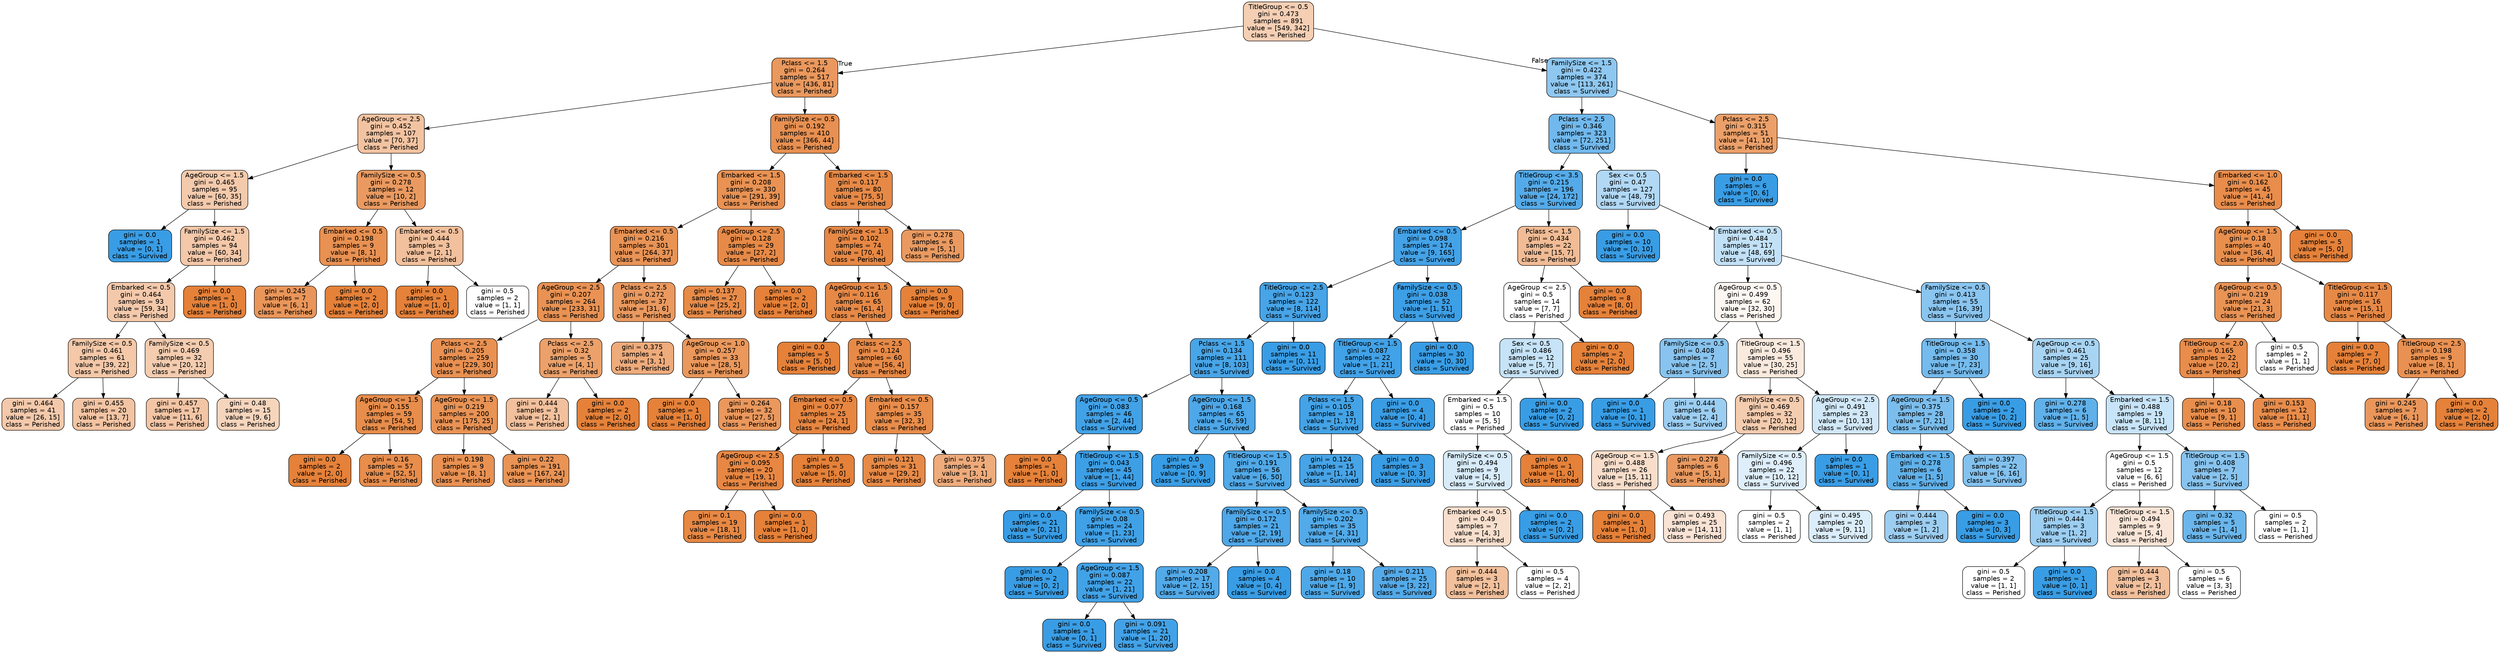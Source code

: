 digraph Tree {
node [shape=box, style="filled, rounded", color="black", fontname=helvetica] ;
edge [fontname=helvetica] ;
0 [label="TitleGroup <= 0.5\ngini = 0.473\nsamples = 891\nvalue = [549, 342]\nclass = Perished", fillcolor="#e5813960"] ;
1 [label="Pclass <= 1.5\ngini = 0.264\nsamples = 517\nvalue = [436, 81]\nclass = Perished", fillcolor="#e58139d0"] ;
0 -> 1 [labeldistance=2.5, labelangle=45, headlabel="True"] ;
2 [label="AgeGroup <= 2.5\ngini = 0.452\nsamples = 107\nvalue = [70, 37]\nclass = Perished", fillcolor="#e5813978"] ;
1 -> 2 ;
3 [label="AgeGroup <= 1.5\ngini = 0.465\nsamples = 95\nvalue = [60, 35]\nclass = Perished", fillcolor="#e581396a"] ;
2 -> 3 ;
4 [label="gini = 0.0\nsamples = 1\nvalue = [0, 1]\nclass = Survived", fillcolor="#399de5ff"] ;
3 -> 4 ;
5 [label="FamilySize <= 1.5\ngini = 0.462\nsamples = 94\nvalue = [60, 34]\nclass = Perished", fillcolor="#e581396e"] ;
3 -> 5 ;
6 [label="Embarked <= 0.5\ngini = 0.464\nsamples = 93\nvalue = [59, 34]\nclass = Perished", fillcolor="#e581396c"] ;
5 -> 6 ;
7 [label="FamilySize <= 0.5\ngini = 0.461\nsamples = 61\nvalue = [39, 22]\nclass = Perished", fillcolor="#e581396f"] ;
6 -> 7 ;
8 [label="gini = 0.464\nsamples = 41\nvalue = [26, 15]\nclass = Perished", fillcolor="#e581396c"] ;
7 -> 8 ;
9 [label="gini = 0.455\nsamples = 20\nvalue = [13, 7]\nclass = Perished", fillcolor="#e5813976"] ;
7 -> 9 ;
10 [label="FamilySize <= 0.5\ngini = 0.469\nsamples = 32\nvalue = [20, 12]\nclass = Perished", fillcolor="#e5813966"] ;
6 -> 10 ;
11 [label="gini = 0.457\nsamples = 17\nvalue = [11, 6]\nclass = Perished", fillcolor="#e5813974"] ;
10 -> 11 ;
12 [label="gini = 0.48\nsamples = 15\nvalue = [9, 6]\nclass = Perished", fillcolor="#e5813955"] ;
10 -> 12 ;
13 [label="gini = 0.0\nsamples = 1\nvalue = [1, 0]\nclass = Perished", fillcolor="#e58139ff"] ;
5 -> 13 ;
14 [label="FamilySize <= 0.5\ngini = 0.278\nsamples = 12\nvalue = [10, 2]\nclass = Perished", fillcolor="#e58139cc"] ;
2 -> 14 ;
15 [label="Embarked <= 0.5\ngini = 0.198\nsamples = 9\nvalue = [8, 1]\nclass = Perished", fillcolor="#e58139df"] ;
14 -> 15 ;
16 [label="gini = 0.245\nsamples = 7\nvalue = [6, 1]\nclass = Perished", fillcolor="#e58139d4"] ;
15 -> 16 ;
17 [label="gini = 0.0\nsamples = 2\nvalue = [2, 0]\nclass = Perished", fillcolor="#e58139ff"] ;
15 -> 17 ;
18 [label="Embarked <= 0.5\ngini = 0.444\nsamples = 3\nvalue = [2, 1]\nclass = Perished", fillcolor="#e581397f"] ;
14 -> 18 ;
19 [label="gini = 0.0\nsamples = 1\nvalue = [1, 0]\nclass = Perished", fillcolor="#e58139ff"] ;
18 -> 19 ;
20 [label="gini = 0.5\nsamples = 2\nvalue = [1, 1]\nclass = Perished", fillcolor="#e5813900"] ;
18 -> 20 ;
21 [label="FamilySize <= 0.5\ngini = 0.192\nsamples = 410\nvalue = [366, 44]\nclass = Perished", fillcolor="#e58139e0"] ;
1 -> 21 ;
22 [label="Embarked <= 1.5\ngini = 0.208\nsamples = 330\nvalue = [291, 39]\nclass = Perished", fillcolor="#e58139dd"] ;
21 -> 22 ;
23 [label="Embarked <= 0.5\ngini = 0.216\nsamples = 301\nvalue = [264, 37]\nclass = Perished", fillcolor="#e58139db"] ;
22 -> 23 ;
24 [label="AgeGroup <= 2.5\ngini = 0.207\nsamples = 264\nvalue = [233, 31]\nclass = Perished", fillcolor="#e58139dd"] ;
23 -> 24 ;
25 [label="Pclass <= 2.5\ngini = 0.205\nsamples = 259\nvalue = [229, 30]\nclass = Perished", fillcolor="#e58139de"] ;
24 -> 25 ;
26 [label="AgeGroup <= 1.5\ngini = 0.155\nsamples = 59\nvalue = [54, 5]\nclass = Perished", fillcolor="#e58139e7"] ;
25 -> 26 ;
27 [label="gini = 0.0\nsamples = 2\nvalue = [2, 0]\nclass = Perished", fillcolor="#e58139ff"] ;
26 -> 27 ;
28 [label="gini = 0.16\nsamples = 57\nvalue = [52, 5]\nclass = Perished", fillcolor="#e58139e6"] ;
26 -> 28 ;
29 [label="AgeGroup <= 1.5\ngini = 0.219\nsamples = 200\nvalue = [175, 25]\nclass = Perished", fillcolor="#e58139db"] ;
25 -> 29 ;
30 [label="gini = 0.198\nsamples = 9\nvalue = [8, 1]\nclass = Perished", fillcolor="#e58139df"] ;
29 -> 30 ;
31 [label="gini = 0.22\nsamples = 191\nvalue = [167, 24]\nclass = Perished", fillcolor="#e58139da"] ;
29 -> 31 ;
32 [label="Pclass <= 2.5\ngini = 0.32\nsamples = 5\nvalue = [4, 1]\nclass = Perished", fillcolor="#e58139bf"] ;
24 -> 32 ;
33 [label="gini = 0.444\nsamples = 3\nvalue = [2, 1]\nclass = Perished", fillcolor="#e581397f"] ;
32 -> 33 ;
34 [label="gini = 0.0\nsamples = 2\nvalue = [2, 0]\nclass = Perished", fillcolor="#e58139ff"] ;
32 -> 34 ;
35 [label="Pclass <= 2.5\ngini = 0.272\nsamples = 37\nvalue = [31, 6]\nclass = Perished", fillcolor="#e58139ce"] ;
23 -> 35 ;
36 [label="gini = 0.375\nsamples = 4\nvalue = [3, 1]\nclass = Perished", fillcolor="#e58139aa"] ;
35 -> 36 ;
37 [label="AgeGroup <= 1.0\ngini = 0.257\nsamples = 33\nvalue = [28, 5]\nclass = Perished", fillcolor="#e58139d1"] ;
35 -> 37 ;
38 [label="gini = 0.0\nsamples = 1\nvalue = [1, 0]\nclass = Perished", fillcolor="#e58139ff"] ;
37 -> 38 ;
39 [label="gini = 0.264\nsamples = 32\nvalue = [27, 5]\nclass = Perished", fillcolor="#e58139d0"] ;
37 -> 39 ;
40 [label="AgeGroup <= 2.5\ngini = 0.128\nsamples = 29\nvalue = [27, 2]\nclass = Perished", fillcolor="#e58139ec"] ;
22 -> 40 ;
41 [label="gini = 0.137\nsamples = 27\nvalue = [25, 2]\nclass = Perished", fillcolor="#e58139eb"] ;
40 -> 41 ;
42 [label="gini = 0.0\nsamples = 2\nvalue = [2, 0]\nclass = Perished", fillcolor="#e58139ff"] ;
40 -> 42 ;
43 [label="Embarked <= 1.5\ngini = 0.117\nsamples = 80\nvalue = [75, 5]\nclass = Perished", fillcolor="#e58139ee"] ;
21 -> 43 ;
44 [label="FamilySize <= 1.5\ngini = 0.102\nsamples = 74\nvalue = [70, 4]\nclass = Perished", fillcolor="#e58139f0"] ;
43 -> 44 ;
45 [label="AgeGroup <= 1.5\ngini = 0.116\nsamples = 65\nvalue = [61, 4]\nclass = Perished", fillcolor="#e58139ee"] ;
44 -> 45 ;
46 [label="gini = 0.0\nsamples = 5\nvalue = [5, 0]\nclass = Perished", fillcolor="#e58139ff"] ;
45 -> 46 ;
47 [label="Pclass <= 2.5\ngini = 0.124\nsamples = 60\nvalue = [56, 4]\nclass = Perished", fillcolor="#e58139ed"] ;
45 -> 47 ;
48 [label="Embarked <= 0.5\ngini = 0.077\nsamples = 25\nvalue = [24, 1]\nclass = Perished", fillcolor="#e58139f4"] ;
47 -> 48 ;
49 [label="AgeGroup <= 2.5\ngini = 0.095\nsamples = 20\nvalue = [19, 1]\nclass = Perished", fillcolor="#e58139f2"] ;
48 -> 49 ;
50 [label="gini = 0.1\nsamples = 19\nvalue = [18, 1]\nclass = Perished", fillcolor="#e58139f1"] ;
49 -> 50 ;
51 [label="gini = 0.0\nsamples = 1\nvalue = [1, 0]\nclass = Perished", fillcolor="#e58139ff"] ;
49 -> 51 ;
52 [label="gini = 0.0\nsamples = 5\nvalue = [5, 0]\nclass = Perished", fillcolor="#e58139ff"] ;
48 -> 52 ;
53 [label="Embarked <= 0.5\ngini = 0.157\nsamples = 35\nvalue = [32, 3]\nclass = Perished", fillcolor="#e58139e7"] ;
47 -> 53 ;
54 [label="gini = 0.121\nsamples = 31\nvalue = [29, 2]\nclass = Perished", fillcolor="#e58139ed"] ;
53 -> 54 ;
55 [label="gini = 0.375\nsamples = 4\nvalue = [3, 1]\nclass = Perished", fillcolor="#e58139aa"] ;
53 -> 55 ;
56 [label="gini = 0.0\nsamples = 9\nvalue = [9, 0]\nclass = Perished", fillcolor="#e58139ff"] ;
44 -> 56 ;
57 [label="gini = 0.278\nsamples = 6\nvalue = [5, 1]\nclass = Perished", fillcolor="#e58139cc"] ;
43 -> 57 ;
58 [label="FamilySize <= 1.5\ngini = 0.422\nsamples = 374\nvalue = [113, 261]\nclass = Survived", fillcolor="#399de591"] ;
0 -> 58 [labeldistance=2.5, labelangle=-45, headlabel="False"] ;
59 [label="Pclass <= 2.5\ngini = 0.346\nsamples = 323\nvalue = [72, 251]\nclass = Survived", fillcolor="#399de5b6"] ;
58 -> 59 ;
60 [label="TitleGroup <= 3.5\ngini = 0.215\nsamples = 196\nvalue = [24, 172]\nclass = Survived", fillcolor="#399de5db"] ;
59 -> 60 ;
61 [label="Embarked <= 0.5\ngini = 0.098\nsamples = 174\nvalue = [9, 165]\nclass = Survived", fillcolor="#399de5f1"] ;
60 -> 61 ;
62 [label="TitleGroup <= 2.5\ngini = 0.123\nsamples = 122\nvalue = [8, 114]\nclass = Survived", fillcolor="#399de5ed"] ;
61 -> 62 ;
63 [label="Pclass <= 1.5\ngini = 0.134\nsamples = 111\nvalue = [8, 103]\nclass = Survived", fillcolor="#399de5eb"] ;
62 -> 63 ;
64 [label="AgeGroup <= 0.5\ngini = 0.083\nsamples = 46\nvalue = [2, 44]\nclass = Survived", fillcolor="#399de5f3"] ;
63 -> 64 ;
65 [label="gini = 0.0\nsamples = 1\nvalue = [1, 0]\nclass = Perished", fillcolor="#e58139ff"] ;
64 -> 65 ;
66 [label="TitleGroup <= 1.5\ngini = 0.043\nsamples = 45\nvalue = [1, 44]\nclass = Survived", fillcolor="#399de5f9"] ;
64 -> 66 ;
67 [label="gini = 0.0\nsamples = 21\nvalue = [0, 21]\nclass = Survived", fillcolor="#399de5ff"] ;
66 -> 67 ;
68 [label="FamilySize <= 0.5\ngini = 0.08\nsamples = 24\nvalue = [1, 23]\nclass = Survived", fillcolor="#399de5f4"] ;
66 -> 68 ;
69 [label="gini = 0.0\nsamples = 2\nvalue = [0, 2]\nclass = Survived", fillcolor="#399de5ff"] ;
68 -> 69 ;
70 [label="AgeGroup <= 1.5\ngini = 0.087\nsamples = 22\nvalue = [1, 21]\nclass = Survived", fillcolor="#399de5f3"] ;
68 -> 70 ;
71 [label="gini = 0.0\nsamples = 1\nvalue = [0, 1]\nclass = Survived", fillcolor="#399de5ff"] ;
70 -> 71 ;
72 [label="gini = 0.091\nsamples = 21\nvalue = [1, 20]\nclass = Survived", fillcolor="#399de5f2"] ;
70 -> 72 ;
73 [label="AgeGroup <= 1.5\ngini = 0.168\nsamples = 65\nvalue = [6, 59]\nclass = Survived", fillcolor="#399de5e5"] ;
63 -> 73 ;
74 [label="gini = 0.0\nsamples = 9\nvalue = [0, 9]\nclass = Survived", fillcolor="#399de5ff"] ;
73 -> 74 ;
75 [label="TitleGroup <= 1.5\ngini = 0.191\nsamples = 56\nvalue = [6, 50]\nclass = Survived", fillcolor="#399de5e0"] ;
73 -> 75 ;
76 [label="FamilySize <= 0.5\ngini = 0.172\nsamples = 21\nvalue = [2, 19]\nclass = Survived", fillcolor="#399de5e4"] ;
75 -> 76 ;
77 [label="gini = 0.208\nsamples = 17\nvalue = [2, 15]\nclass = Survived", fillcolor="#399de5dd"] ;
76 -> 77 ;
78 [label="gini = 0.0\nsamples = 4\nvalue = [0, 4]\nclass = Survived", fillcolor="#399de5ff"] ;
76 -> 78 ;
79 [label="FamilySize <= 0.5\ngini = 0.202\nsamples = 35\nvalue = [4, 31]\nclass = Survived", fillcolor="#399de5de"] ;
75 -> 79 ;
80 [label="gini = 0.18\nsamples = 10\nvalue = [1, 9]\nclass = Survived", fillcolor="#399de5e3"] ;
79 -> 80 ;
81 [label="gini = 0.211\nsamples = 25\nvalue = [3, 22]\nclass = Survived", fillcolor="#399de5dc"] ;
79 -> 81 ;
82 [label="gini = 0.0\nsamples = 11\nvalue = [0, 11]\nclass = Survived", fillcolor="#399de5ff"] ;
62 -> 82 ;
83 [label="FamilySize <= 0.5\ngini = 0.038\nsamples = 52\nvalue = [1, 51]\nclass = Survived", fillcolor="#399de5fa"] ;
61 -> 83 ;
84 [label="TitleGroup <= 1.5\ngini = 0.087\nsamples = 22\nvalue = [1, 21]\nclass = Survived", fillcolor="#399de5f3"] ;
83 -> 84 ;
85 [label="Pclass <= 1.5\ngini = 0.105\nsamples = 18\nvalue = [1, 17]\nclass = Survived", fillcolor="#399de5f0"] ;
84 -> 85 ;
86 [label="gini = 0.124\nsamples = 15\nvalue = [1, 14]\nclass = Survived", fillcolor="#399de5ed"] ;
85 -> 86 ;
87 [label="gini = 0.0\nsamples = 3\nvalue = [0, 3]\nclass = Survived", fillcolor="#399de5ff"] ;
85 -> 87 ;
88 [label="gini = 0.0\nsamples = 4\nvalue = [0, 4]\nclass = Survived", fillcolor="#399de5ff"] ;
84 -> 88 ;
89 [label="gini = 0.0\nsamples = 30\nvalue = [0, 30]\nclass = Survived", fillcolor="#399de5ff"] ;
83 -> 89 ;
90 [label="Pclass <= 1.5\ngini = 0.434\nsamples = 22\nvalue = [15, 7]\nclass = Perished", fillcolor="#e5813988"] ;
60 -> 90 ;
91 [label="AgeGroup <= 2.5\ngini = 0.5\nsamples = 14\nvalue = [7, 7]\nclass = Perished", fillcolor="#e5813900"] ;
90 -> 91 ;
92 [label="Sex <= 0.5\ngini = 0.486\nsamples = 12\nvalue = [5, 7]\nclass = Survived", fillcolor="#399de549"] ;
91 -> 92 ;
93 [label="Embarked <= 1.5\ngini = 0.5\nsamples = 10\nvalue = [5, 5]\nclass = Perished", fillcolor="#e5813900"] ;
92 -> 93 ;
94 [label="FamilySize <= 0.5\ngini = 0.494\nsamples = 9\nvalue = [4, 5]\nclass = Survived", fillcolor="#399de533"] ;
93 -> 94 ;
95 [label="Embarked <= 0.5\ngini = 0.49\nsamples = 7\nvalue = [4, 3]\nclass = Perished", fillcolor="#e5813940"] ;
94 -> 95 ;
96 [label="gini = 0.444\nsamples = 3\nvalue = [2, 1]\nclass = Perished", fillcolor="#e581397f"] ;
95 -> 96 ;
97 [label="gini = 0.5\nsamples = 4\nvalue = [2, 2]\nclass = Perished", fillcolor="#e5813900"] ;
95 -> 97 ;
98 [label="gini = 0.0\nsamples = 2\nvalue = [0, 2]\nclass = Survived", fillcolor="#399de5ff"] ;
94 -> 98 ;
99 [label="gini = 0.0\nsamples = 1\nvalue = [1, 0]\nclass = Perished", fillcolor="#e58139ff"] ;
93 -> 99 ;
100 [label="gini = 0.0\nsamples = 2\nvalue = [0, 2]\nclass = Survived", fillcolor="#399de5ff"] ;
92 -> 100 ;
101 [label="gini = 0.0\nsamples = 2\nvalue = [2, 0]\nclass = Perished", fillcolor="#e58139ff"] ;
91 -> 101 ;
102 [label="gini = 0.0\nsamples = 8\nvalue = [8, 0]\nclass = Perished", fillcolor="#e58139ff"] ;
90 -> 102 ;
103 [label="Sex <= 0.5\ngini = 0.47\nsamples = 127\nvalue = [48, 79]\nclass = Survived", fillcolor="#399de564"] ;
59 -> 103 ;
104 [label="gini = 0.0\nsamples = 10\nvalue = [0, 10]\nclass = Survived", fillcolor="#399de5ff"] ;
103 -> 104 ;
105 [label="Embarked <= 0.5\ngini = 0.484\nsamples = 117\nvalue = [48, 69]\nclass = Survived", fillcolor="#399de54e"] ;
103 -> 105 ;
106 [label="AgeGroup <= 0.5\ngini = 0.499\nsamples = 62\nvalue = [32, 30]\nclass = Perished", fillcolor="#e5813910"] ;
105 -> 106 ;
107 [label="FamilySize <= 0.5\ngini = 0.408\nsamples = 7\nvalue = [2, 5]\nclass = Survived", fillcolor="#399de599"] ;
106 -> 107 ;
108 [label="gini = 0.0\nsamples = 1\nvalue = [0, 1]\nclass = Survived", fillcolor="#399de5ff"] ;
107 -> 108 ;
109 [label="gini = 0.444\nsamples = 6\nvalue = [2, 4]\nclass = Survived", fillcolor="#399de57f"] ;
107 -> 109 ;
110 [label="TitleGroup <= 1.5\ngini = 0.496\nsamples = 55\nvalue = [30, 25]\nclass = Perished", fillcolor="#e581392a"] ;
106 -> 110 ;
111 [label="FamilySize <= 0.5\ngini = 0.469\nsamples = 32\nvalue = [20, 12]\nclass = Perished", fillcolor="#e5813966"] ;
110 -> 111 ;
112 [label="AgeGroup <= 1.5\ngini = 0.488\nsamples = 26\nvalue = [15, 11]\nclass = Perished", fillcolor="#e5813944"] ;
111 -> 112 ;
113 [label="gini = 0.0\nsamples = 1\nvalue = [1, 0]\nclass = Perished", fillcolor="#e58139ff"] ;
112 -> 113 ;
114 [label="gini = 0.493\nsamples = 25\nvalue = [14, 11]\nclass = Perished", fillcolor="#e5813937"] ;
112 -> 114 ;
115 [label="gini = 0.278\nsamples = 6\nvalue = [5, 1]\nclass = Perished", fillcolor="#e58139cc"] ;
111 -> 115 ;
116 [label="AgeGroup <= 2.5\ngini = 0.491\nsamples = 23\nvalue = [10, 13]\nclass = Survived", fillcolor="#399de53b"] ;
110 -> 116 ;
117 [label="FamilySize <= 0.5\ngini = 0.496\nsamples = 22\nvalue = [10, 12]\nclass = Survived", fillcolor="#399de52a"] ;
116 -> 117 ;
118 [label="gini = 0.5\nsamples = 2\nvalue = [1, 1]\nclass = Perished", fillcolor="#e5813900"] ;
117 -> 118 ;
119 [label="gini = 0.495\nsamples = 20\nvalue = [9, 11]\nclass = Survived", fillcolor="#399de52e"] ;
117 -> 119 ;
120 [label="gini = 0.0\nsamples = 1\nvalue = [0, 1]\nclass = Survived", fillcolor="#399de5ff"] ;
116 -> 120 ;
121 [label="FamilySize <= 0.5\ngini = 0.413\nsamples = 55\nvalue = [16, 39]\nclass = Survived", fillcolor="#399de596"] ;
105 -> 121 ;
122 [label="TitleGroup <= 1.5\ngini = 0.358\nsamples = 30\nvalue = [7, 23]\nclass = Survived", fillcolor="#399de5b1"] ;
121 -> 122 ;
123 [label="AgeGroup <= 1.5\ngini = 0.375\nsamples = 28\nvalue = [7, 21]\nclass = Survived", fillcolor="#399de5aa"] ;
122 -> 123 ;
124 [label="Embarked <= 1.5\ngini = 0.278\nsamples = 6\nvalue = [1, 5]\nclass = Survived", fillcolor="#399de5cc"] ;
123 -> 124 ;
125 [label="gini = 0.444\nsamples = 3\nvalue = [1, 2]\nclass = Survived", fillcolor="#399de57f"] ;
124 -> 125 ;
126 [label="gini = 0.0\nsamples = 3\nvalue = [0, 3]\nclass = Survived", fillcolor="#399de5ff"] ;
124 -> 126 ;
127 [label="gini = 0.397\nsamples = 22\nvalue = [6, 16]\nclass = Survived", fillcolor="#399de59f"] ;
123 -> 127 ;
128 [label="gini = 0.0\nsamples = 2\nvalue = [0, 2]\nclass = Survived", fillcolor="#399de5ff"] ;
122 -> 128 ;
129 [label="AgeGroup <= 0.5\ngini = 0.461\nsamples = 25\nvalue = [9, 16]\nclass = Survived", fillcolor="#399de570"] ;
121 -> 129 ;
130 [label="gini = 0.278\nsamples = 6\nvalue = [1, 5]\nclass = Survived", fillcolor="#399de5cc"] ;
129 -> 130 ;
131 [label="Embarked <= 1.5\ngini = 0.488\nsamples = 19\nvalue = [8, 11]\nclass = Survived", fillcolor="#399de546"] ;
129 -> 131 ;
132 [label="AgeGroup <= 1.5\ngini = 0.5\nsamples = 12\nvalue = [6, 6]\nclass = Perished", fillcolor="#e5813900"] ;
131 -> 132 ;
133 [label="TitleGroup <= 1.5\ngini = 0.444\nsamples = 3\nvalue = [1, 2]\nclass = Survived", fillcolor="#399de57f"] ;
132 -> 133 ;
134 [label="gini = 0.5\nsamples = 2\nvalue = [1, 1]\nclass = Perished", fillcolor="#e5813900"] ;
133 -> 134 ;
135 [label="gini = 0.0\nsamples = 1\nvalue = [0, 1]\nclass = Survived", fillcolor="#399de5ff"] ;
133 -> 135 ;
136 [label="TitleGroup <= 1.5\ngini = 0.494\nsamples = 9\nvalue = [5, 4]\nclass = Perished", fillcolor="#e5813933"] ;
132 -> 136 ;
137 [label="gini = 0.444\nsamples = 3\nvalue = [2, 1]\nclass = Perished", fillcolor="#e581397f"] ;
136 -> 137 ;
138 [label="gini = 0.5\nsamples = 6\nvalue = [3, 3]\nclass = Perished", fillcolor="#e5813900"] ;
136 -> 138 ;
139 [label="TitleGroup <= 1.5\ngini = 0.408\nsamples = 7\nvalue = [2, 5]\nclass = Survived", fillcolor="#399de599"] ;
131 -> 139 ;
140 [label="gini = 0.32\nsamples = 5\nvalue = [1, 4]\nclass = Survived", fillcolor="#399de5bf"] ;
139 -> 140 ;
141 [label="gini = 0.5\nsamples = 2\nvalue = [1, 1]\nclass = Perished", fillcolor="#e5813900"] ;
139 -> 141 ;
142 [label="Pclass <= 2.5\ngini = 0.315\nsamples = 51\nvalue = [41, 10]\nclass = Perished", fillcolor="#e58139c1"] ;
58 -> 142 ;
143 [label="gini = 0.0\nsamples = 6\nvalue = [0, 6]\nclass = Survived", fillcolor="#399de5ff"] ;
142 -> 143 ;
144 [label="Embarked <= 1.0\ngini = 0.162\nsamples = 45\nvalue = [41, 4]\nclass = Perished", fillcolor="#e58139e6"] ;
142 -> 144 ;
145 [label="AgeGroup <= 1.5\ngini = 0.18\nsamples = 40\nvalue = [36, 4]\nclass = Perished", fillcolor="#e58139e3"] ;
144 -> 145 ;
146 [label="AgeGroup <= 0.5\ngini = 0.219\nsamples = 24\nvalue = [21, 3]\nclass = Perished", fillcolor="#e58139db"] ;
145 -> 146 ;
147 [label="TitleGroup <= 2.0\ngini = 0.165\nsamples = 22\nvalue = [20, 2]\nclass = Perished", fillcolor="#e58139e6"] ;
146 -> 147 ;
148 [label="gini = 0.18\nsamples = 10\nvalue = [9, 1]\nclass = Perished", fillcolor="#e58139e3"] ;
147 -> 148 ;
149 [label="gini = 0.153\nsamples = 12\nvalue = [11, 1]\nclass = Perished", fillcolor="#e58139e8"] ;
147 -> 149 ;
150 [label="gini = 0.5\nsamples = 2\nvalue = [1, 1]\nclass = Perished", fillcolor="#e5813900"] ;
146 -> 150 ;
151 [label="TitleGroup <= 1.5\ngini = 0.117\nsamples = 16\nvalue = [15, 1]\nclass = Perished", fillcolor="#e58139ee"] ;
145 -> 151 ;
152 [label="gini = 0.0\nsamples = 7\nvalue = [7, 0]\nclass = Perished", fillcolor="#e58139ff"] ;
151 -> 152 ;
153 [label="TitleGroup <= 2.5\ngini = 0.198\nsamples = 9\nvalue = [8, 1]\nclass = Perished", fillcolor="#e58139df"] ;
151 -> 153 ;
154 [label="gini = 0.245\nsamples = 7\nvalue = [6, 1]\nclass = Perished", fillcolor="#e58139d4"] ;
153 -> 154 ;
155 [label="gini = 0.0\nsamples = 2\nvalue = [2, 0]\nclass = Perished", fillcolor="#e58139ff"] ;
153 -> 155 ;
156 [label="gini = 0.0\nsamples = 5\nvalue = [5, 0]\nclass = Perished", fillcolor="#e58139ff"] ;
144 -> 156 ;
}